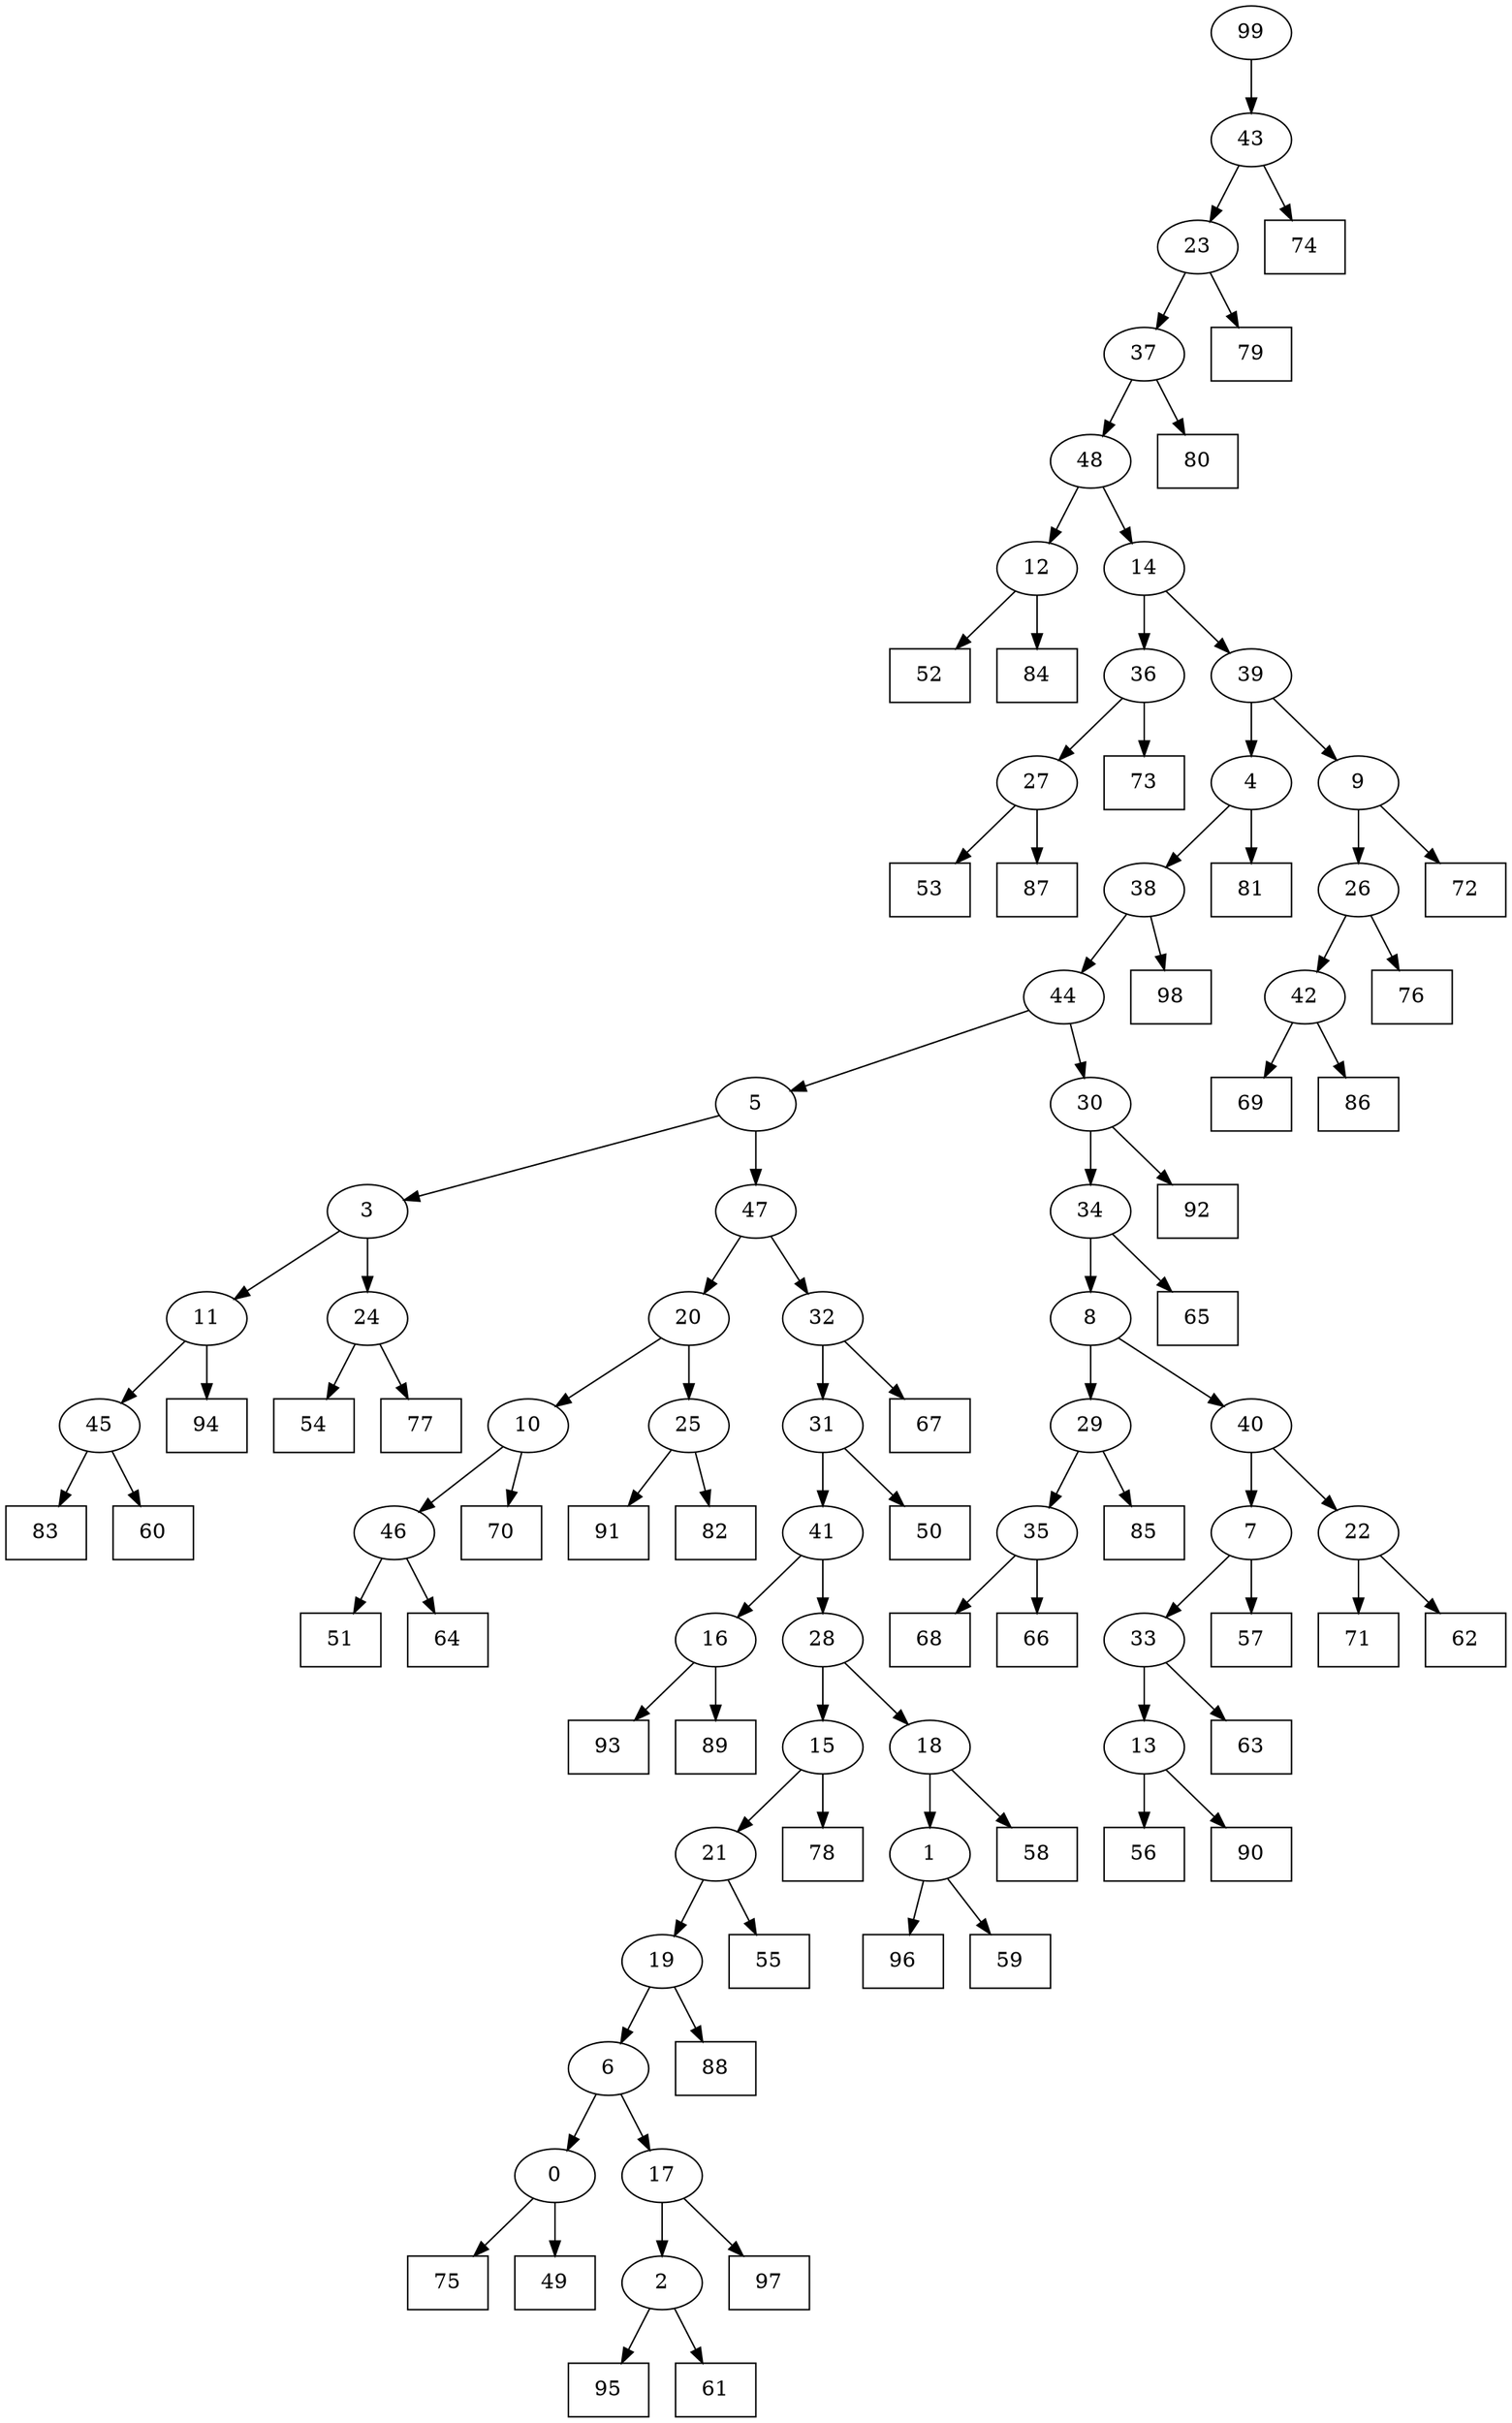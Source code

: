 digraph G {
0[label="0"];
1[label="1"];
2[label="2"];
3[label="3"];
4[label="4"];
5[label="5"];
6[label="6"];
7[label="7"];
8[label="8"];
9[label="9"];
10[label="10"];
11[label="11"];
12[label="12"];
13[label="13"];
14[label="14"];
15[label="15"];
16[label="16"];
17[label="17"];
18[label="18"];
19[label="19"];
20[label="20"];
21[label="21"];
22[label="22"];
23[label="23"];
24[label="24"];
25[label="25"];
26[label="26"];
27[label="27"];
28[label="28"];
29[label="29"];
30[label="30"];
31[label="31"];
32[label="32"];
33[label="33"];
34[label="34"];
35[label="35"];
36[label="36"];
37[label="37"];
38[label="38"];
39[label="39"];
40[label="40"];
41[label="41"];
42[label="42"];
43[label="43"];
44[label="44"];
45[label="45"];
46[label="46"];
47[label="47"];
48[label="48"];
49[shape=box,label="93"];
50[shape=box,label="91"];
51[shape=box,label="51"];
52[shape=box,label="56"];
53[shape=box,label="89"];
54[shape=box,label="75"];
55[shape=box,label="64"];
56[shape=box,label="65"];
57[shape=box,label="78"];
58[shape=box,label="97"];
59[shape=box,label="50"];
60[shape=box,label="96"];
61[shape=box,label="82"];
62[shape=box,label="72"];
63[shape=box,label="94"];
64[shape=box,label="59"];
65[shape=box,label="58"];
66[shape=box,label="76"];
67[shape=box,label="52"];
68[shape=box,label="68"];
69[shape=box,label="83"];
70[shape=box,label="80"];
71[shape=box,label="84"];
72[shape=box,label="53"];
73[shape=box,label="85"];
74[shape=box,label="87"];
75[shape=box,label="73"];
76[shape=box,label="55"];
77[shape=box,label="74"];
78[shape=box,label="54"];
79[shape=box,label="95"];
80[shape=box,label="57"];
81[shape=box,label="67"];
82[shape=box,label="63"];
83[shape=box,label="88"];
84[shape=box,label="70"];
85[shape=box,label="98"];
86[shape=box,label="92"];
87[shape=box,label="71"];
88[shape=box,label="61"];
89[shape=box,label="81"];
90[shape=box,label="62"];
91[shape=box,label="49"];
92[shape=box,label="77"];
93[shape=box,label="60"];
94[shape=box,label="90"];
95[shape=box,label="66"];
96[shape=box,label="79"];
97[shape=box,label="69"];
98[shape=box,label="86"];
99[label="99"];
13->94 ;
37->70 ;
34->56 ;
10->84 ;
36->75 ;
22->87 ;
24->78 ;
2->88 ;
39->4 ;
32->81 ;
9->62 ;
22->90 ;
4->38 ;
7->80 ;
16->53 ;
46->55 ;
35->95 ;
43->23 ;
23->96 ;
12->71 ;
27->72 ;
25->61 ;
48->12 ;
12->67 ;
31->59 ;
29->35 ;
29->73 ;
3->24 ;
24->92 ;
18->1 ;
0->54 ;
47->20 ;
20->10 ;
8->29 ;
11->63 ;
41->16 ;
16->49 ;
5->3 ;
0->91 ;
28->18 ;
18->65 ;
17->58 ;
44->5 ;
15->57 ;
30->86 ;
32->31 ;
99->43 ;
38->44 ;
44->30 ;
42->98 ;
21->19 ;
3->11 ;
10->46 ;
46->51 ;
1->60 ;
19->6 ;
6->0 ;
35->68 ;
45->93 ;
2->79 ;
26->42 ;
6->17 ;
43->77 ;
48->14 ;
14->36 ;
11->45 ;
45->69 ;
1->64 ;
34->8 ;
13->52 ;
5->47 ;
47->32 ;
17->2 ;
23->37 ;
37->48 ;
4->89 ;
40->22 ;
30->34 ;
40->7 ;
42->97 ;
31->41 ;
41->28 ;
39->9 ;
33->13 ;
8->40 ;
28->15 ;
15->21 ;
21->76 ;
19->83 ;
20->25 ;
25->50 ;
36->27 ;
27->74 ;
14->39 ;
9->26 ;
26->66 ;
38->85 ;
7->33 ;
33->82 ;
}
